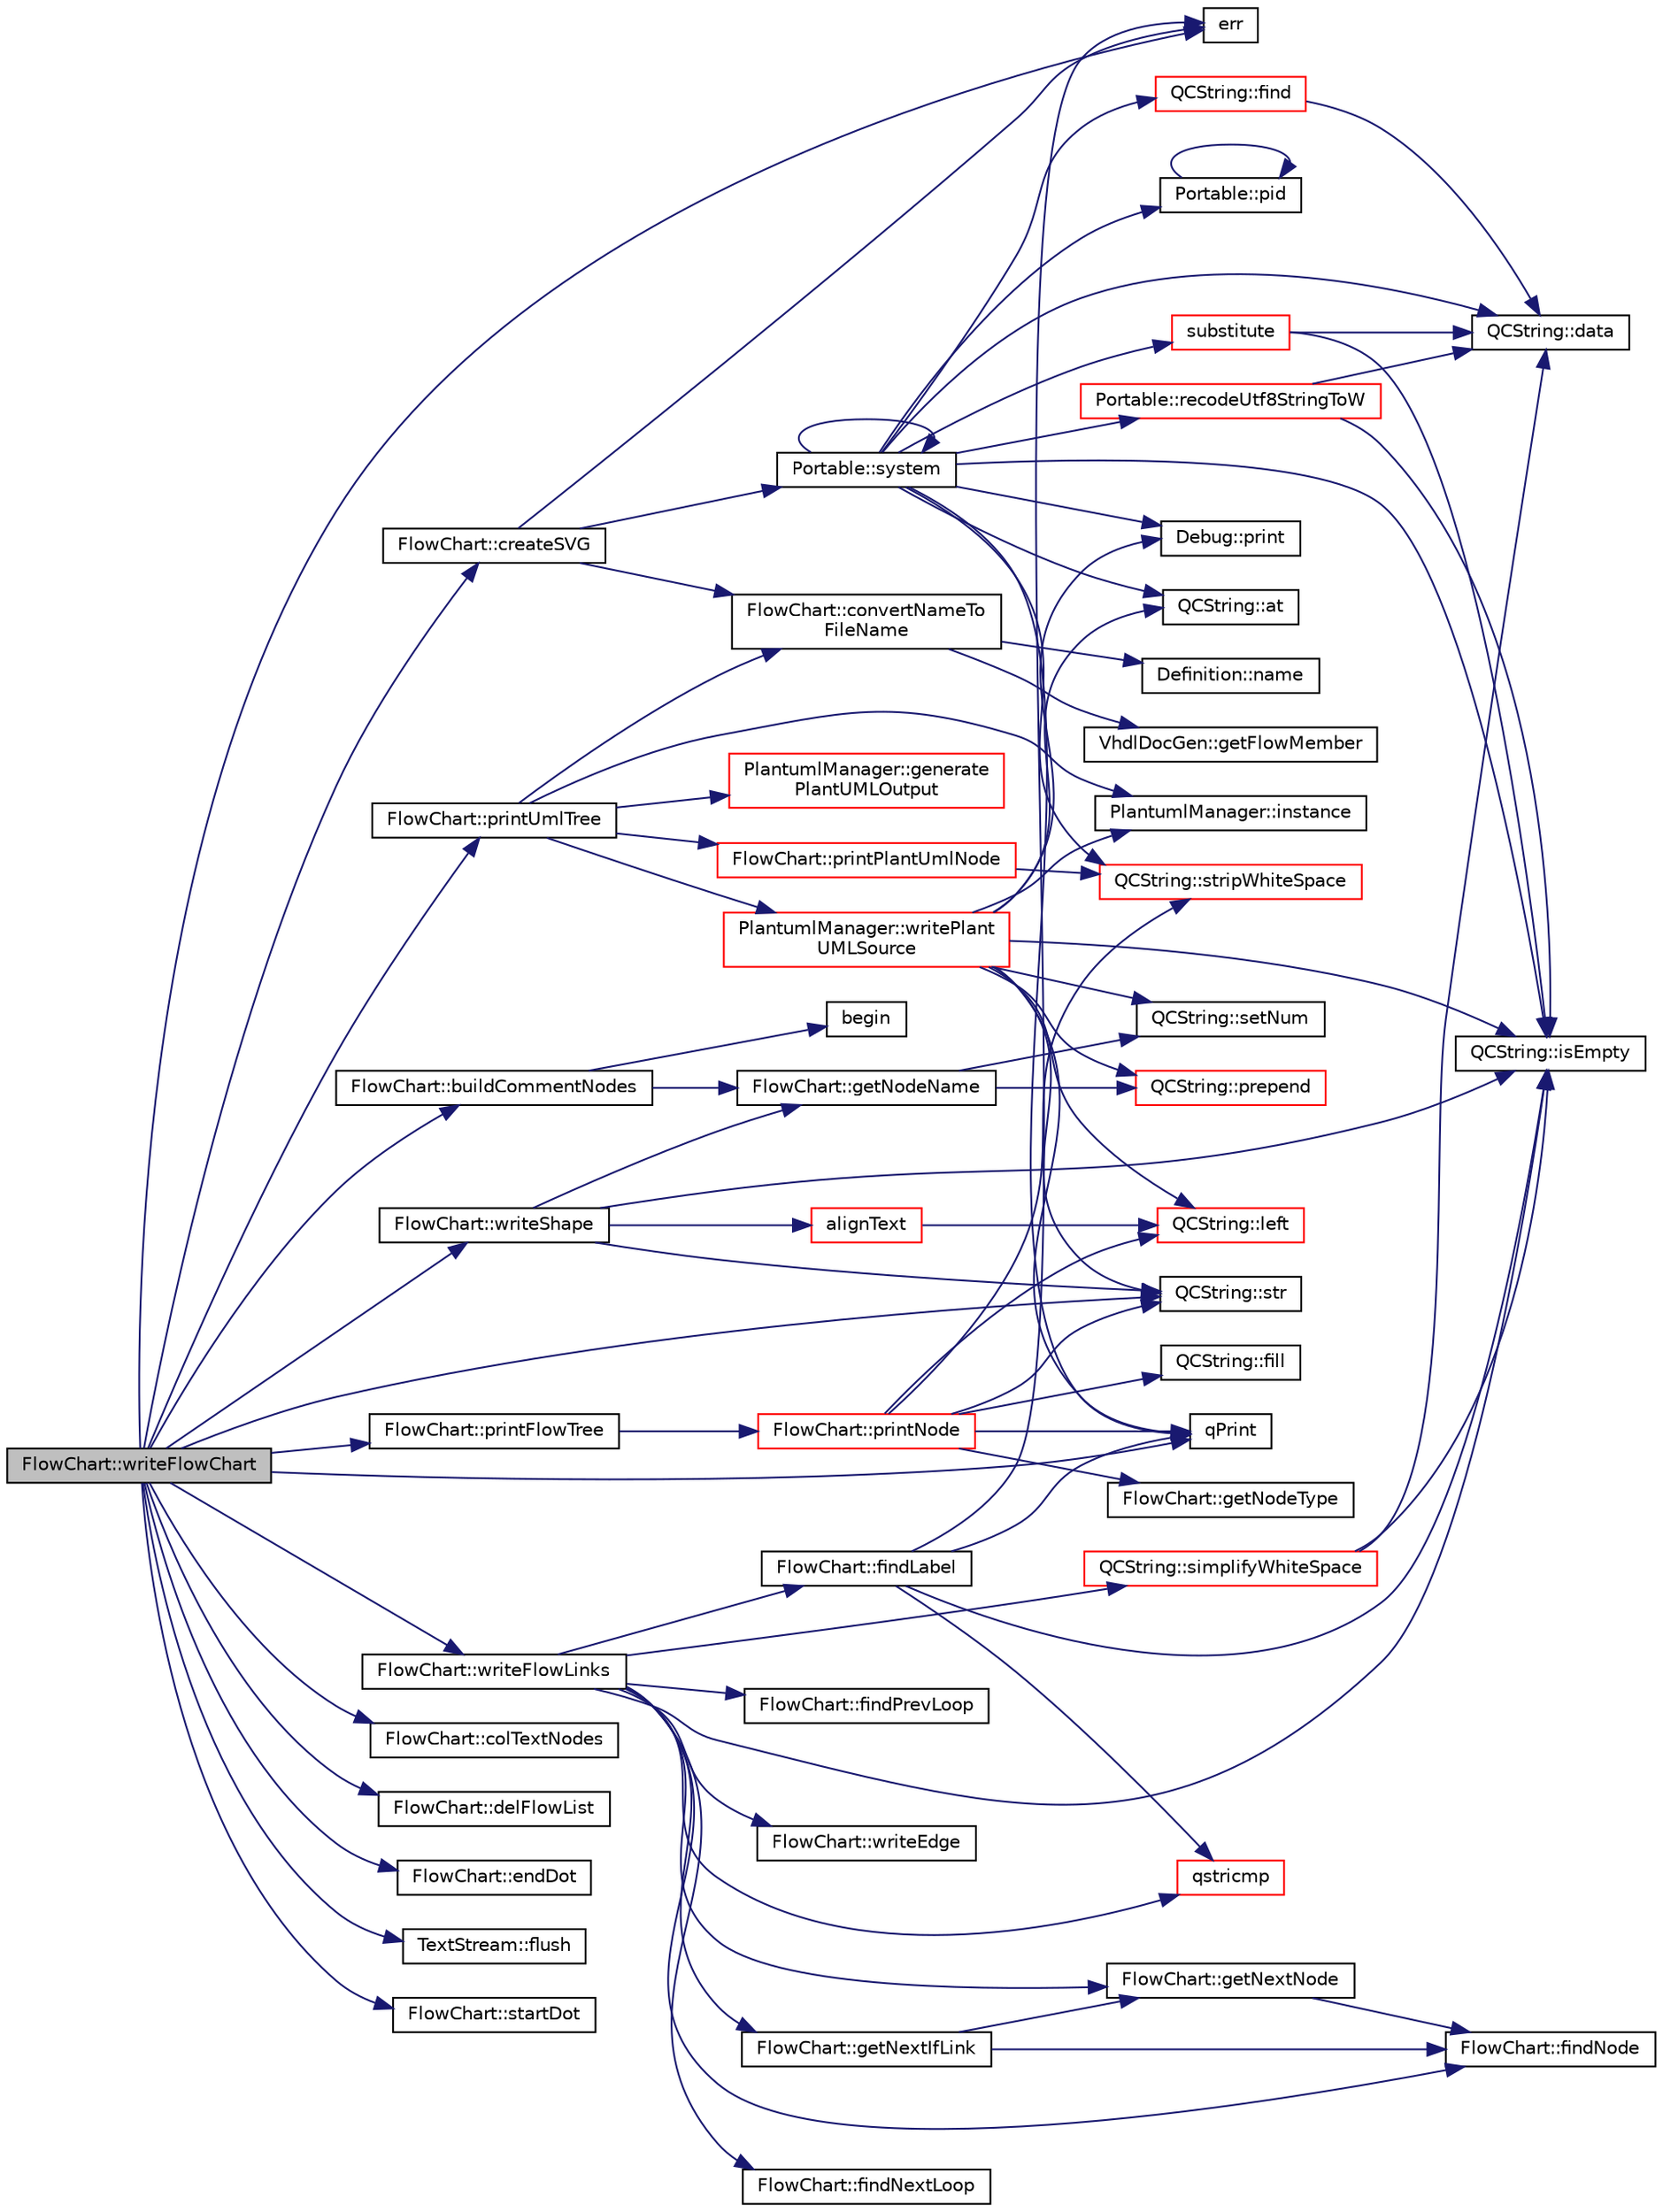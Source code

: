 digraph "FlowChart::writeFlowChart"
{
 // LATEX_PDF_SIZE
  edge [fontname="Helvetica",fontsize="10",labelfontname="Helvetica",labelfontsize="10"];
  node [fontname="Helvetica",fontsize="10",shape=record];
  rankdir="LR";
  Node1 [label="FlowChart::writeFlowChart",height=0.2,width=0.4,color="black", fillcolor="grey75", style="filled", fontcolor="black",tooltip=" "];
  Node1 -> Node2 [color="midnightblue",fontsize="10",style="solid",fontname="Helvetica"];
  Node2 [label="FlowChart::buildCommentNodes",height=0.2,width=0.4,color="black", fillcolor="white", style="filled",URL="$classFlowChart.html#abe5bc298b8ac3b911af947e2b29089f5",tooltip=" "];
  Node2 -> Node3 [color="midnightblue",fontsize="10",style="solid",fontname="Helvetica"];
  Node3 [label="begin",height=0.2,width=0.4,color="black", fillcolor="white", style="filled",URL="$dir_8cpp.html#a6c544e0039887bf39e3c9e85f55d8ebc",tooltip=" "];
  Node2 -> Node4 [color="midnightblue",fontsize="10",style="solid",fontname="Helvetica"];
  Node4 [label="FlowChart::getNodeName",height=0.2,width=0.4,color="black", fillcolor="white", style="filled",URL="$classFlowChart.html#aa01a87c51143a53315d534acc1340693",tooltip=" "];
  Node4 -> Node5 [color="midnightblue",fontsize="10",style="solid",fontname="Helvetica"];
  Node5 [label="QCString::prepend",height=0.2,width=0.4,color="red", fillcolor="white", style="filled",URL="$classQCString.html#a0a6a8fe99e596b149ee15138fa8dcf0c",tooltip=" "];
  Node4 -> Node7 [color="midnightblue",fontsize="10",style="solid",fontname="Helvetica"];
  Node7 [label="QCString::setNum",height=0.2,width=0.4,color="black", fillcolor="white", style="filled",URL="$classQCString.html#a87d2bfa3fcbf407c32fab784df368b2d",tooltip=" "];
  Node1 -> Node8 [color="midnightblue",fontsize="10",style="solid",fontname="Helvetica"];
  Node8 [label="FlowChart::colTextNodes",height=0.2,width=0.4,color="black", fillcolor="white", style="filled",URL="$classFlowChart.html#a6fc7dfce3416355a82991f015431b854",tooltip=" "];
  Node1 -> Node9 [color="midnightblue",fontsize="10",style="solid",fontname="Helvetica"];
  Node9 [label="FlowChart::createSVG",height=0.2,width=0.4,color="black", fillcolor="white", style="filled",URL="$classFlowChart.html#a7848f4e846cafbec9e8a6ecca50d4fb2",tooltip=" "];
  Node9 -> Node10 [color="midnightblue",fontsize="10",style="solid",fontname="Helvetica"];
  Node10 [label="FlowChart::convertNameTo\lFileName",height=0.2,width=0.4,color="black", fillcolor="white", style="filled",URL="$classFlowChart.html#aaadfeca7904b4d69db2cda56d753d7a6",tooltip=" "];
  Node10 -> Node11 [color="midnightblue",fontsize="10",style="solid",fontname="Helvetica"];
  Node11 [label="VhdlDocGen::getFlowMember",height=0.2,width=0.4,color="black", fillcolor="white", style="filled",URL="$classVhdlDocGen.html#a12b2126cfa1cf80aeab17ae40d673d67",tooltip=" "];
  Node10 -> Node12 [color="midnightblue",fontsize="10",style="solid",fontname="Helvetica"];
  Node12 [label="Definition::name",height=0.2,width=0.4,color="black", fillcolor="white", style="filled",URL="$classDefinition.html#a9374fedd7f64fea7e0e164302d1a9e61",tooltip=" "];
  Node9 -> Node13 [color="midnightblue",fontsize="10",style="solid",fontname="Helvetica"];
  Node13 [label="err",height=0.2,width=0.4,color="black", fillcolor="white", style="filled",URL="$message_8cpp.html#aede5746344fdce99647541101eaa7f06",tooltip=" "];
  Node9 -> Node14 [color="midnightblue",fontsize="10",style="solid",fontname="Helvetica"];
  Node14 [label="Portable::system",height=0.2,width=0.4,color="black", fillcolor="white", style="filled",URL="$namespacePortable.html#ab30a636186b72a67d57e9f7f1e917e99",tooltip=" "];
  Node14 -> Node15 [color="midnightblue",fontsize="10",style="solid",fontname="Helvetica"];
  Node15 [label="QCString::at",height=0.2,width=0.4,color="black", fillcolor="white", style="filled",URL="$classQCString.html#a4c8be5d062cc14919b53ff0a3c8f9a4f",tooltip=" "];
  Node14 -> Node16 [color="midnightblue",fontsize="10",style="solid",fontname="Helvetica"];
  Node16 [label="QCString::data",height=0.2,width=0.4,color="black", fillcolor="white", style="filled",URL="$classQCString.html#ac3aa3ac1a1c36d3305eba22a2eb0d098",tooltip=" "];
  Node14 -> Node17 [color="midnightblue",fontsize="10",style="solid",fontname="Helvetica"];
  Node17 [label="QCString::find",height=0.2,width=0.4,color="red", fillcolor="white", style="filled",URL="$classQCString.html#a0182ece6b76dad6475dafb53e2faaf10",tooltip=" "];
  Node17 -> Node16 [color="midnightblue",fontsize="10",style="solid",fontname="Helvetica"];
  Node14 -> Node20 [color="midnightblue",fontsize="10",style="solid",fontname="Helvetica"];
  Node20 [label="QCString::isEmpty",height=0.2,width=0.4,color="black", fillcolor="white", style="filled",URL="$classQCString.html#a621c4090d69ad7d05ef8e5234376c3d8",tooltip=" "];
  Node14 -> Node21 [color="midnightblue",fontsize="10",style="solid",fontname="Helvetica"];
  Node21 [label="Portable::pid",height=0.2,width=0.4,color="black", fillcolor="white", style="filled",URL="$namespacePortable.html#a5944f5ca01ff6e756c447e11583b73a0",tooltip=" "];
  Node21 -> Node21 [color="midnightblue",fontsize="10",style="solid",fontname="Helvetica"];
  Node14 -> Node22 [color="midnightblue",fontsize="10",style="solid",fontname="Helvetica"];
  Node22 [label="Debug::print",height=0.2,width=0.4,color="black", fillcolor="white", style="filled",URL="$classDebug.html#a5d86ffebf96f9f75b6c957db5f831da3",tooltip=" "];
  Node14 -> Node23 [color="midnightblue",fontsize="10",style="solid",fontname="Helvetica"];
  Node23 [label="qPrint",height=0.2,width=0.4,color="black", fillcolor="white", style="filled",URL="$qcstring_8h.html#a9851ebb5ae2f65b4d2b1d08421edbfd2",tooltip=" "];
  Node14 -> Node24 [color="midnightblue",fontsize="10",style="solid",fontname="Helvetica"];
  Node24 [label="Portable::recodeUtf8StringToW",height=0.2,width=0.4,color="red", fillcolor="white", style="filled",URL="$namespacePortable.html#a724f5508f1314342da28cc51b867431b",tooltip=" "];
  Node24 -> Node16 [color="midnightblue",fontsize="10",style="solid",fontname="Helvetica"];
  Node24 -> Node20 [color="midnightblue",fontsize="10",style="solid",fontname="Helvetica"];
  Node14 -> Node28 [color="midnightblue",fontsize="10",style="solid",fontname="Helvetica"];
  Node28 [label="QCString::stripWhiteSpace",height=0.2,width=0.4,color="red", fillcolor="white", style="filled",URL="$classQCString.html#a66269a694d9e6961bfd145bb4ca72f42",tooltip="returns a copy of this string with leading and trailing whitespace removed"];
  Node14 -> Node32 [color="midnightblue",fontsize="10",style="solid",fontname="Helvetica"];
  Node32 [label="substitute",height=0.2,width=0.4,color="red", fillcolor="white", style="filled",URL="$qcstring_8cpp.html#a99187f0723aa35b7f06be3a5506b1285",tooltip="substitute all occurrences of src in s by dst"];
  Node32 -> Node16 [color="midnightblue",fontsize="10",style="solid",fontname="Helvetica"];
  Node32 -> Node20 [color="midnightblue",fontsize="10",style="solid",fontname="Helvetica"];
  Node14 -> Node14 [color="midnightblue",fontsize="10",style="solid",fontname="Helvetica"];
  Node1 -> Node35 [color="midnightblue",fontsize="10",style="solid",fontname="Helvetica"];
  Node35 [label="FlowChart::delFlowList",height=0.2,width=0.4,color="black", fillcolor="white", style="filled",URL="$classFlowChart.html#a64f98636bae1290688ea4bc06d02e86f",tooltip=" "];
  Node1 -> Node36 [color="midnightblue",fontsize="10",style="solid",fontname="Helvetica"];
  Node36 [label="FlowChart::endDot",height=0.2,width=0.4,color="black", fillcolor="white", style="filled",URL="$classFlowChart.html#ae96af3cb14ae04f7587a9ceb48d9f2fa",tooltip=" "];
  Node1 -> Node13 [color="midnightblue",fontsize="10",style="solid",fontname="Helvetica"];
  Node1 -> Node37 [color="midnightblue",fontsize="10",style="solid",fontname="Helvetica"];
  Node37 [label="TextStream::flush",height=0.2,width=0.4,color="black", fillcolor="white", style="filled",URL="$classTextStream.html#a907937b613a56aa4124608b3a092b820",tooltip=" "];
  Node1 -> Node38 [color="midnightblue",fontsize="10",style="solid",fontname="Helvetica"];
  Node38 [label="FlowChart::printFlowTree",height=0.2,width=0.4,color="black", fillcolor="white", style="filled",URL="$classFlowChart.html#a25647e6b336425f3f5ccef2ecea0dcf1",tooltip=" "];
  Node38 -> Node39 [color="midnightblue",fontsize="10",style="solid",fontname="Helvetica"];
  Node39 [label="FlowChart::printNode",height=0.2,width=0.4,color="red", fillcolor="white", style="filled",URL="$classFlowChart.html#a9b95266661529a9ec041d5e91f4c302f",tooltip=" "];
  Node39 -> Node40 [color="midnightblue",fontsize="10",style="solid",fontname="Helvetica"];
  Node40 [label="QCString::fill",height=0.2,width=0.4,color="black", fillcolor="white", style="filled",URL="$classQCString.html#a2061c09e8d70cd279d9cc9feef33d2bb",tooltip=" "];
  Node39 -> Node41 [color="midnightblue",fontsize="10",style="solid",fontname="Helvetica"];
  Node41 [label="FlowChart::getNodeType",height=0.2,width=0.4,color="black", fillcolor="white", style="filled",URL="$classFlowChart.html#a45109b9f0963e9c0b92a467e0ce63f12",tooltip=" "];
  Node39 -> Node42 [color="midnightblue",fontsize="10",style="solid",fontname="Helvetica"];
  Node42 [label="QCString::left",height=0.2,width=0.4,color="red", fillcolor="white", style="filled",URL="$classQCString.html#aecf8b66312c4e97333219cc344c11a4f",tooltip=" "];
  Node39 -> Node23 [color="midnightblue",fontsize="10",style="solid",fontname="Helvetica"];
  Node39 -> Node48 [color="midnightblue",fontsize="10",style="solid",fontname="Helvetica"];
  Node48 [label="QCString::str",height=0.2,width=0.4,color="black", fillcolor="white", style="filled",URL="$classQCString.html#a9824b07232eea418ab3b3e7dc3178eec",tooltip=" "];
  Node39 -> Node28 [color="midnightblue",fontsize="10",style="solid",fontname="Helvetica"];
  Node1 -> Node49 [color="midnightblue",fontsize="10",style="solid",fontname="Helvetica"];
  Node49 [label="FlowChart::printUmlTree",height=0.2,width=0.4,color="black", fillcolor="white", style="filled",URL="$classFlowChart.html#acf7119e47c96291250aee1c5c98ac794",tooltip=" "];
  Node49 -> Node10 [color="midnightblue",fontsize="10",style="solid",fontname="Helvetica"];
  Node49 -> Node50 [color="midnightblue",fontsize="10",style="solid",fontname="Helvetica"];
  Node50 [label="PlantumlManager::generate\lPlantUMLOutput",height=0.2,width=0.4,color="red", fillcolor="white", style="filled",URL="$classPlantumlManager.html#af6f1c6249e4127996095d0086442fa0f",tooltip=" "];
  Node49 -> Node55 [color="midnightblue",fontsize="10",style="solid",fontname="Helvetica"];
  Node55 [label="PlantumlManager::instance",height=0.2,width=0.4,color="black", fillcolor="white", style="filled",URL="$classPlantumlManager.html#ae264d99d8756b63a55c341b4768ad28b",tooltip=" "];
  Node49 -> Node56 [color="midnightblue",fontsize="10",style="solid",fontname="Helvetica"];
  Node56 [label="FlowChart::printPlantUmlNode",height=0.2,width=0.4,color="red", fillcolor="white", style="filled",URL="$classFlowChart.html#aefb4ef8e7f1dd80f48ceee263197a572",tooltip=" "];
  Node56 -> Node28 [color="midnightblue",fontsize="10",style="solid",fontname="Helvetica"];
  Node49 -> Node58 [color="midnightblue",fontsize="10",style="solid",fontname="Helvetica"];
  Node58 [label="PlantumlManager::writePlant\lUMLSource",height=0.2,width=0.4,color="red", fillcolor="white", style="filled",URL="$classPlantumlManager.html#a130528e98a8216e9c63b7a0c9f1966d9",tooltip=" "];
  Node58 -> Node15 [color="midnightblue",fontsize="10",style="solid",fontname="Helvetica"];
  Node58 -> Node55 [color="midnightblue",fontsize="10",style="solid",fontname="Helvetica"];
  Node58 -> Node20 [color="midnightblue",fontsize="10",style="solid",fontname="Helvetica"];
  Node58 -> Node42 [color="midnightblue",fontsize="10",style="solid",fontname="Helvetica"];
  Node58 -> Node5 [color="midnightblue",fontsize="10",style="solid",fontname="Helvetica"];
  Node58 -> Node22 [color="midnightblue",fontsize="10",style="solid",fontname="Helvetica"];
  Node58 -> Node23 [color="midnightblue",fontsize="10",style="solid",fontname="Helvetica"];
  Node58 -> Node7 [color="midnightblue",fontsize="10",style="solid",fontname="Helvetica"];
  Node58 -> Node48 [color="midnightblue",fontsize="10",style="solid",fontname="Helvetica"];
  Node1 -> Node23 [color="midnightblue",fontsize="10",style="solid",fontname="Helvetica"];
  Node1 -> Node59 [color="midnightblue",fontsize="10",style="solid",fontname="Helvetica"];
  Node59 [label="FlowChart::startDot",height=0.2,width=0.4,color="black", fillcolor="white", style="filled",URL="$classFlowChart.html#a357656058fb2c63131f8fb984e8830e5",tooltip=" "];
  Node1 -> Node48 [color="midnightblue",fontsize="10",style="solid",fontname="Helvetica"];
  Node1 -> Node60 [color="midnightblue",fontsize="10",style="solid",fontname="Helvetica"];
  Node60 [label="FlowChart::writeFlowLinks",height=0.2,width=0.4,color="black", fillcolor="white", style="filled",URL="$classFlowChart.html#ad0135f07f9ef7ebdbef4b5f09a255397",tooltip=" "];
  Node60 -> Node61 [color="midnightblue",fontsize="10",style="solid",fontname="Helvetica"];
  Node61 [label="FlowChart::findLabel",height=0.2,width=0.4,color="black", fillcolor="white", style="filled",URL="$classFlowChart.html#a590a484692d935d4850c7e6bce508d01",tooltip=" "];
  Node61 -> Node13 [color="midnightblue",fontsize="10",style="solid",fontname="Helvetica"];
  Node61 -> Node20 [color="midnightblue",fontsize="10",style="solid",fontname="Helvetica"];
  Node61 -> Node23 [color="midnightblue",fontsize="10",style="solid",fontname="Helvetica"];
  Node61 -> Node62 [color="midnightblue",fontsize="10",style="solid",fontname="Helvetica"];
  Node62 [label="qstricmp",height=0.2,width=0.4,color="red", fillcolor="white", style="filled",URL="$qcstring_8cpp.html#a773d5813108052583cde43cc8517893d",tooltip=" "];
  Node60 -> Node63 [color="midnightblue",fontsize="10",style="solid",fontname="Helvetica"];
  Node63 [label="FlowChart::findNextLoop",height=0.2,width=0.4,color="black", fillcolor="white", style="filled",URL="$classFlowChart.html#a82fc425100d1cf68c08bad05195bf2f3",tooltip=" "];
  Node60 -> Node64 [color="midnightblue",fontsize="10",style="solid",fontname="Helvetica"];
  Node64 [label="FlowChart::findNode",height=0.2,width=0.4,color="black", fillcolor="white", style="filled",URL="$classFlowChart.html#aba76e82b248e1113568acd458e2b7b21",tooltip=" "];
  Node60 -> Node65 [color="midnightblue",fontsize="10",style="solid",fontname="Helvetica"];
  Node65 [label="FlowChart::findPrevLoop",height=0.2,width=0.4,color="black", fillcolor="white", style="filled",URL="$classFlowChart.html#a0305aa29048ee638ab09b4dc4bf28a9f",tooltip=" "];
  Node60 -> Node66 [color="midnightblue",fontsize="10",style="solid",fontname="Helvetica"];
  Node66 [label="FlowChart::getNextIfLink",height=0.2,width=0.4,color="black", fillcolor="white", style="filled",URL="$classFlowChart.html#a948abd6948d3e24f3e9dec7eff2c3a18",tooltip=" "];
  Node66 -> Node64 [color="midnightblue",fontsize="10",style="solid",fontname="Helvetica"];
  Node66 -> Node67 [color="midnightblue",fontsize="10",style="solid",fontname="Helvetica"];
  Node67 [label="FlowChart::getNextNode",height=0.2,width=0.4,color="black", fillcolor="white", style="filled",URL="$classFlowChart.html#a660d99edcee9c4dd556b42b8aa1dd4da",tooltip=" "];
  Node67 -> Node64 [color="midnightblue",fontsize="10",style="solid",fontname="Helvetica"];
  Node60 -> Node67 [color="midnightblue",fontsize="10",style="solid",fontname="Helvetica"];
  Node60 -> Node20 [color="midnightblue",fontsize="10",style="solid",fontname="Helvetica"];
  Node60 -> Node62 [color="midnightblue",fontsize="10",style="solid",fontname="Helvetica"];
  Node60 -> Node68 [color="midnightblue",fontsize="10",style="solid",fontname="Helvetica"];
  Node68 [label="QCString::simplifyWhiteSpace",height=0.2,width=0.4,color="red", fillcolor="white", style="filled",URL="$classQCString.html#a8d6ace0deb439b916b9f97f54a6c9cc2",tooltip=" "];
  Node68 -> Node16 [color="midnightblue",fontsize="10",style="solid",fontname="Helvetica"];
  Node68 -> Node20 [color="midnightblue",fontsize="10",style="solid",fontname="Helvetica"];
  Node60 -> Node70 [color="midnightblue",fontsize="10",style="solid",fontname="Helvetica"];
  Node70 [label="FlowChart::writeEdge",height=0.2,width=0.4,color="black", fillcolor="white", style="filled",URL="$classFlowChart.html#a20d4f7b89091aeb52c0349fd9e553409",tooltip=" "];
  Node1 -> Node71 [color="midnightblue",fontsize="10",style="solid",fontname="Helvetica"];
  Node71 [label="FlowChart::writeShape",height=0.2,width=0.4,color="black", fillcolor="white", style="filled",URL="$classFlowChart.html#a8dce4c5ff38314428145e71a788e5331",tooltip=" "];
  Node71 -> Node72 [color="midnightblue",fontsize="10",style="solid",fontname="Helvetica"];
  Node72 [label="alignText",height=0.2,width=0.4,color="red", fillcolor="white", style="filled",URL="$vhdldocgen_8cpp.html#abc3bead6f8cce482f4db02c92a770ab5",tooltip=" "];
  Node72 -> Node42 [color="midnightblue",fontsize="10",style="solid",fontname="Helvetica"];
  Node71 -> Node4 [color="midnightblue",fontsize="10",style="solid",fontname="Helvetica"];
  Node71 -> Node20 [color="midnightblue",fontsize="10",style="solid",fontname="Helvetica"];
  Node71 -> Node48 [color="midnightblue",fontsize="10",style="solid",fontname="Helvetica"];
}
